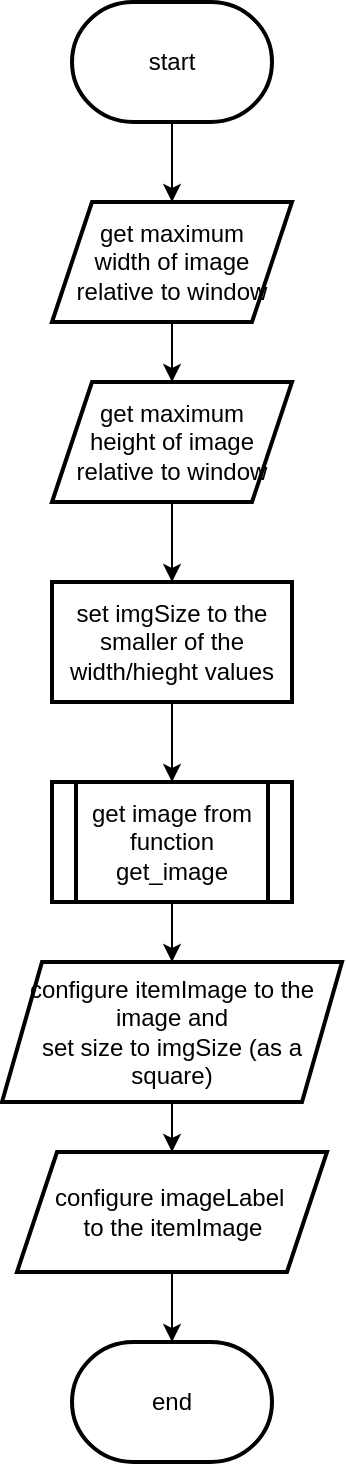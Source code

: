 <mxfile version="24.7.3" type="github">
  <diagram id="C5RBs43oDa-KdzZeNtuy" name="Page-1">
    <mxGraphModel dx="1290" dy="578" grid="1" gridSize="10" guides="1" tooltips="1" connect="1" arrows="1" fold="1" page="1" pageScale="1" pageWidth="827" pageHeight="1169" math="0" shadow="0">
      <root>
        <mxCell id="WIyWlLk6GJQsqaUBKTNV-0" />
        <mxCell id="WIyWlLk6GJQsqaUBKTNV-1" parent="WIyWlLk6GJQsqaUBKTNV-0" />
        <mxCell id="sT2ias-2TCQyi3q_QARU-9" value="" style="edgeStyle=orthogonalEdgeStyle;rounded=0;orthogonalLoop=1;jettySize=auto;html=1;" edge="1" parent="WIyWlLk6GJQsqaUBKTNV-1" source="sT2ias-2TCQyi3q_QARU-3" target="sT2ias-2TCQyi3q_QARU-8">
          <mxGeometry relative="1" as="geometry" />
        </mxCell>
        <mxCell id="sT2ias-2TCQyi3q_QARU-3" value="start" style="strokeWidth=2;html=1;shape=mxgraph.flowchart.terminator;whiteSpace=wrap;" vertex="1" parent="WIyWlLk6GJQsqaUBKTNV-1">
          <mxGeometry x="85" y="10" width="100" height="60" as="geometry" />
        </mxCell>
        <mxCell id="sT2ias-2TCQyi3q_QARU-4" value="end" style="strokeWidth=2;html=1;shape=mxgraph.flowchart.terminator;whiteSpace=wrap;" vertex="1" parent="WIyWlLk6GJQsqaUBKTNV-1">
          <mxGeometry x="85" y="680" width="100" height="60" as="geometry" />
        </mxCell>
        <mxCell id="sT2ias-2TCQyi3q_QARU-11" value="" style="edgeStyle=orthogonalEdgeStyle;rounded=0;orthogonalLoop=1;jettySize=auto;html=1;" edge="1" parent="WIyWlLk6GJQsqaUBKTNV-1" source="sT2ias-2TCQyi3q_QARU-8" target="sT2ias-2TCQyi3q_QARU-10">
          <mxGeometry relative="1" as="geometry" />
        </mxCell>
        <mxCell id="sT2ias-2TCQyi3q_QARU-8" value="&lt;div&gt;get maximum &lt;br&gt;&lt;/div&gt;&lt;div&gt;width of image&lt;/div&gt;&lt;div&gt;relative to window&lt;br&gt;&lt;/div&gt;" style="shape=parallelogram;perimeter=parallelogramPerimeter;whiteSpace=wrap;html=1;fixedSize=1;strokeWidth=2;" vertex="1" parent="WIyWlLk6GJQsqaUBKTNV-1">
          <mxGeometry x="75" y="110" width="120" height="60" as="geometry" />
        </mxCell>
        <mxCell id="sT2ias-2TCQyi3q_QARU-16" value="" style="edgeStyle=orthogonalEdgeStyle;rounded=0;orthogonalLoop=1;jettySize=auto;html=1;" edge="1" parent="WIyWlLk6GJQsqaUBKTNV-1" source="sT2ias-2TCQyi3q_QARU-10" target="sT2ias-2TCQyi3q_QARU-15">
          <mxGeometry relative="1" as="geometry" />
        </mxCell>
        <mxCell id="sT2ias-2TCQyi3q_QARU-10" value="&lt;div&gt;get maximum &lt;br&gt;&lt;/div&gt;&lt;div&gt;height of image&lt;/div&gt;&lt;div&gt;relative to window&lt;br&gt;&lt;/div&gt;" style="shape=parallelogram;perimeter=parallelogramPerimeter;whiteSpace=wrap;html=1;fixedSize=1;strokeWidth=2;" vertex="1" parent="WIyWlLk6GJQsqaUBKTNV-1">
          <mxGeometry x="75" y="200" width="120" height="60" as="geometry" />
        </mxCell>
        <mxCell id="sT2ias-2TCQyi3q_QARU-18" value="" style="edgeStyle=orthogonalEdgeStyle;rounded=0;orthogonalLoop=1;jettySize=auto;html=1;" edge="1" parent="WIyWlLk6GJQsqaUBKTNV-1" source="sT2ias-2TCQyi3q_QARU-15" target="sT2ias-2TCQyi3q_QARU-17">
          <mxGeometry relative="1" as="geometry" />
        </mxCell>
        <mxCell id="sT2ias-2TCQyi3q_QARU-15" value="set imgSize to the smaller of the width/hieght values" style="whiteSpace=wrap;html=1;strokeWidth=2;" vertex="1" parent="WIyWlLk6GJQsqaUBKTNV-1">
          <mxGeometry x="75" y="300" width="120" height="60" as="geometry" />
        </mxCell>
        <mxCell id="sT2ias-2TCQyi3q_QARU-20" value="" style="edgeStyle=orthogonalEdgeStyle;rounded=0;orthogonalLoop=1;jettySize=auto;html=1;" edge="1" parent="WIyWlLk6GJQsqaUBKTNV-1" source="sT2ias-2TCQyi3q_QARU-17" target="sT2ias-2TCQyi3q_QARU-19">
          <mxGeometry relative="1" as="geometry" />
        </mxCell>
        <mxCell id="sT2ias-2TCQyi3q_QARU-17" value="get image from function get_image" style="shape=process;whiteSpace=wrap;html=1;backgroundOutline=1;strokeWidth=2;" vertex="1" parent="WIyWlLk6GJQsqaUBKTNV-1">
          <mxGeometry x="75" y="400" width="120" height="60" as="geometry" />
        </mxCell>
        <mxCell id="sT2ias-2TCQyi3q_QARU-22" value="" style="edgeStyle=orthogonalEdgeStyle;rounded=0;orthogonalLoop=1;jettySize=auto;html=1;" edge="1" parent="WIyWlLk6GJQsqaUBKTNV-1" source="sT2ias-2TCQyi3q_QARU-19" target="sT2ias-2TCQyi3q_QARU-21">
          <mxGeometry relative="1" as="geometry" />
        </mxCell>
        <mxCell id="sT2ias-2TCQyi3q_QARU-19" value="&lt;div&gt;configure itemImage to the image and&lt;/div&gt;&lt;div&gt;set size to imgSize (as a square)&lt;br&gt;&lt;/div&gt;" style="shape=parallelogram;perimeter=parallelogramPerimeter;whiteSpace=wrap;html=1;fixedSize=1;strokeWidth=2;" vertex="1" parent="WIyWlLk6GJQsqaUBKTNV-1">
          <mxGeometry x="50" y="490" width="170" height="70" as="geometry" />
        </mxCell>
        <mxCell id="sT2ias-2TCQyi3q_QARU-21" value="&lt;div&gt;configure imageLabel&amp;nbsp;&lt;/div&gt;&lt;div&gt;to the itemImage&lt;/div&gt;" style="shape=parallelogram;perimeter=parallelogramPerimeter;whiteSpace=wrap;html=1;fixedSize=1;strokeWidth=2;" vertex="1" parent="WIyWlLk6GJQsqaUBKTNV-1">
          <mxGeometry x="57.5" y="585" width="155" height="60" as="geometry" />
        </mxCell>
        <mxCell id="sT2ias-2TCQyi3q_QARU-23" style="edgeStyle=orthogonalEdgeStyle;rounded=0;orthogonalLoop=1;jettySize=auto;html=1;entryX=0.5;entryY=0;entryDx=0;entryDy=0;entryPerimeter=0;" edge="1" parent="WIyWlLk6GJQsqaUBKTNV-1" source="sT2ias-2TCQyi3q_QARU-21" target="sT2ias-2TCQyi3q_QARU-4">
          <mxGeometry relative="1" as="geometry" />
        </mxCell>
      </root>
    </mxGraphModel>
  </diagram>
</mxfile>
